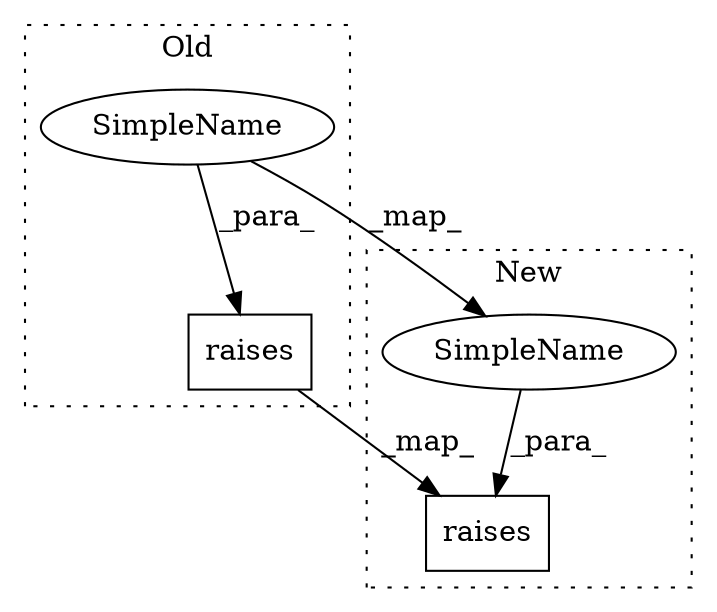 digraph G {
subgraph cluster0 {
1 [label="raises" a="32" s="788,809" l="7,1" shape="box"];
3 [label="SimpleName" a="42" s="795" l="14" shape="ellipse"];
label = "Old";
style="dotted";
}
subgraph cluster1 {
2 [label="raises" a="32" s="1060,1076" l="7,1" shape="box"];
4 [label="SimpleName" a="42" s="1067" l="9" shape="ellipse"];
label = "New";
style="dotted";
}
1 -> 2 [label="_map_"];
3 -> 1 [label="_para_"];
3 -> 4 [label="_map_"];
4 -> 2 [label="_para_"];
}